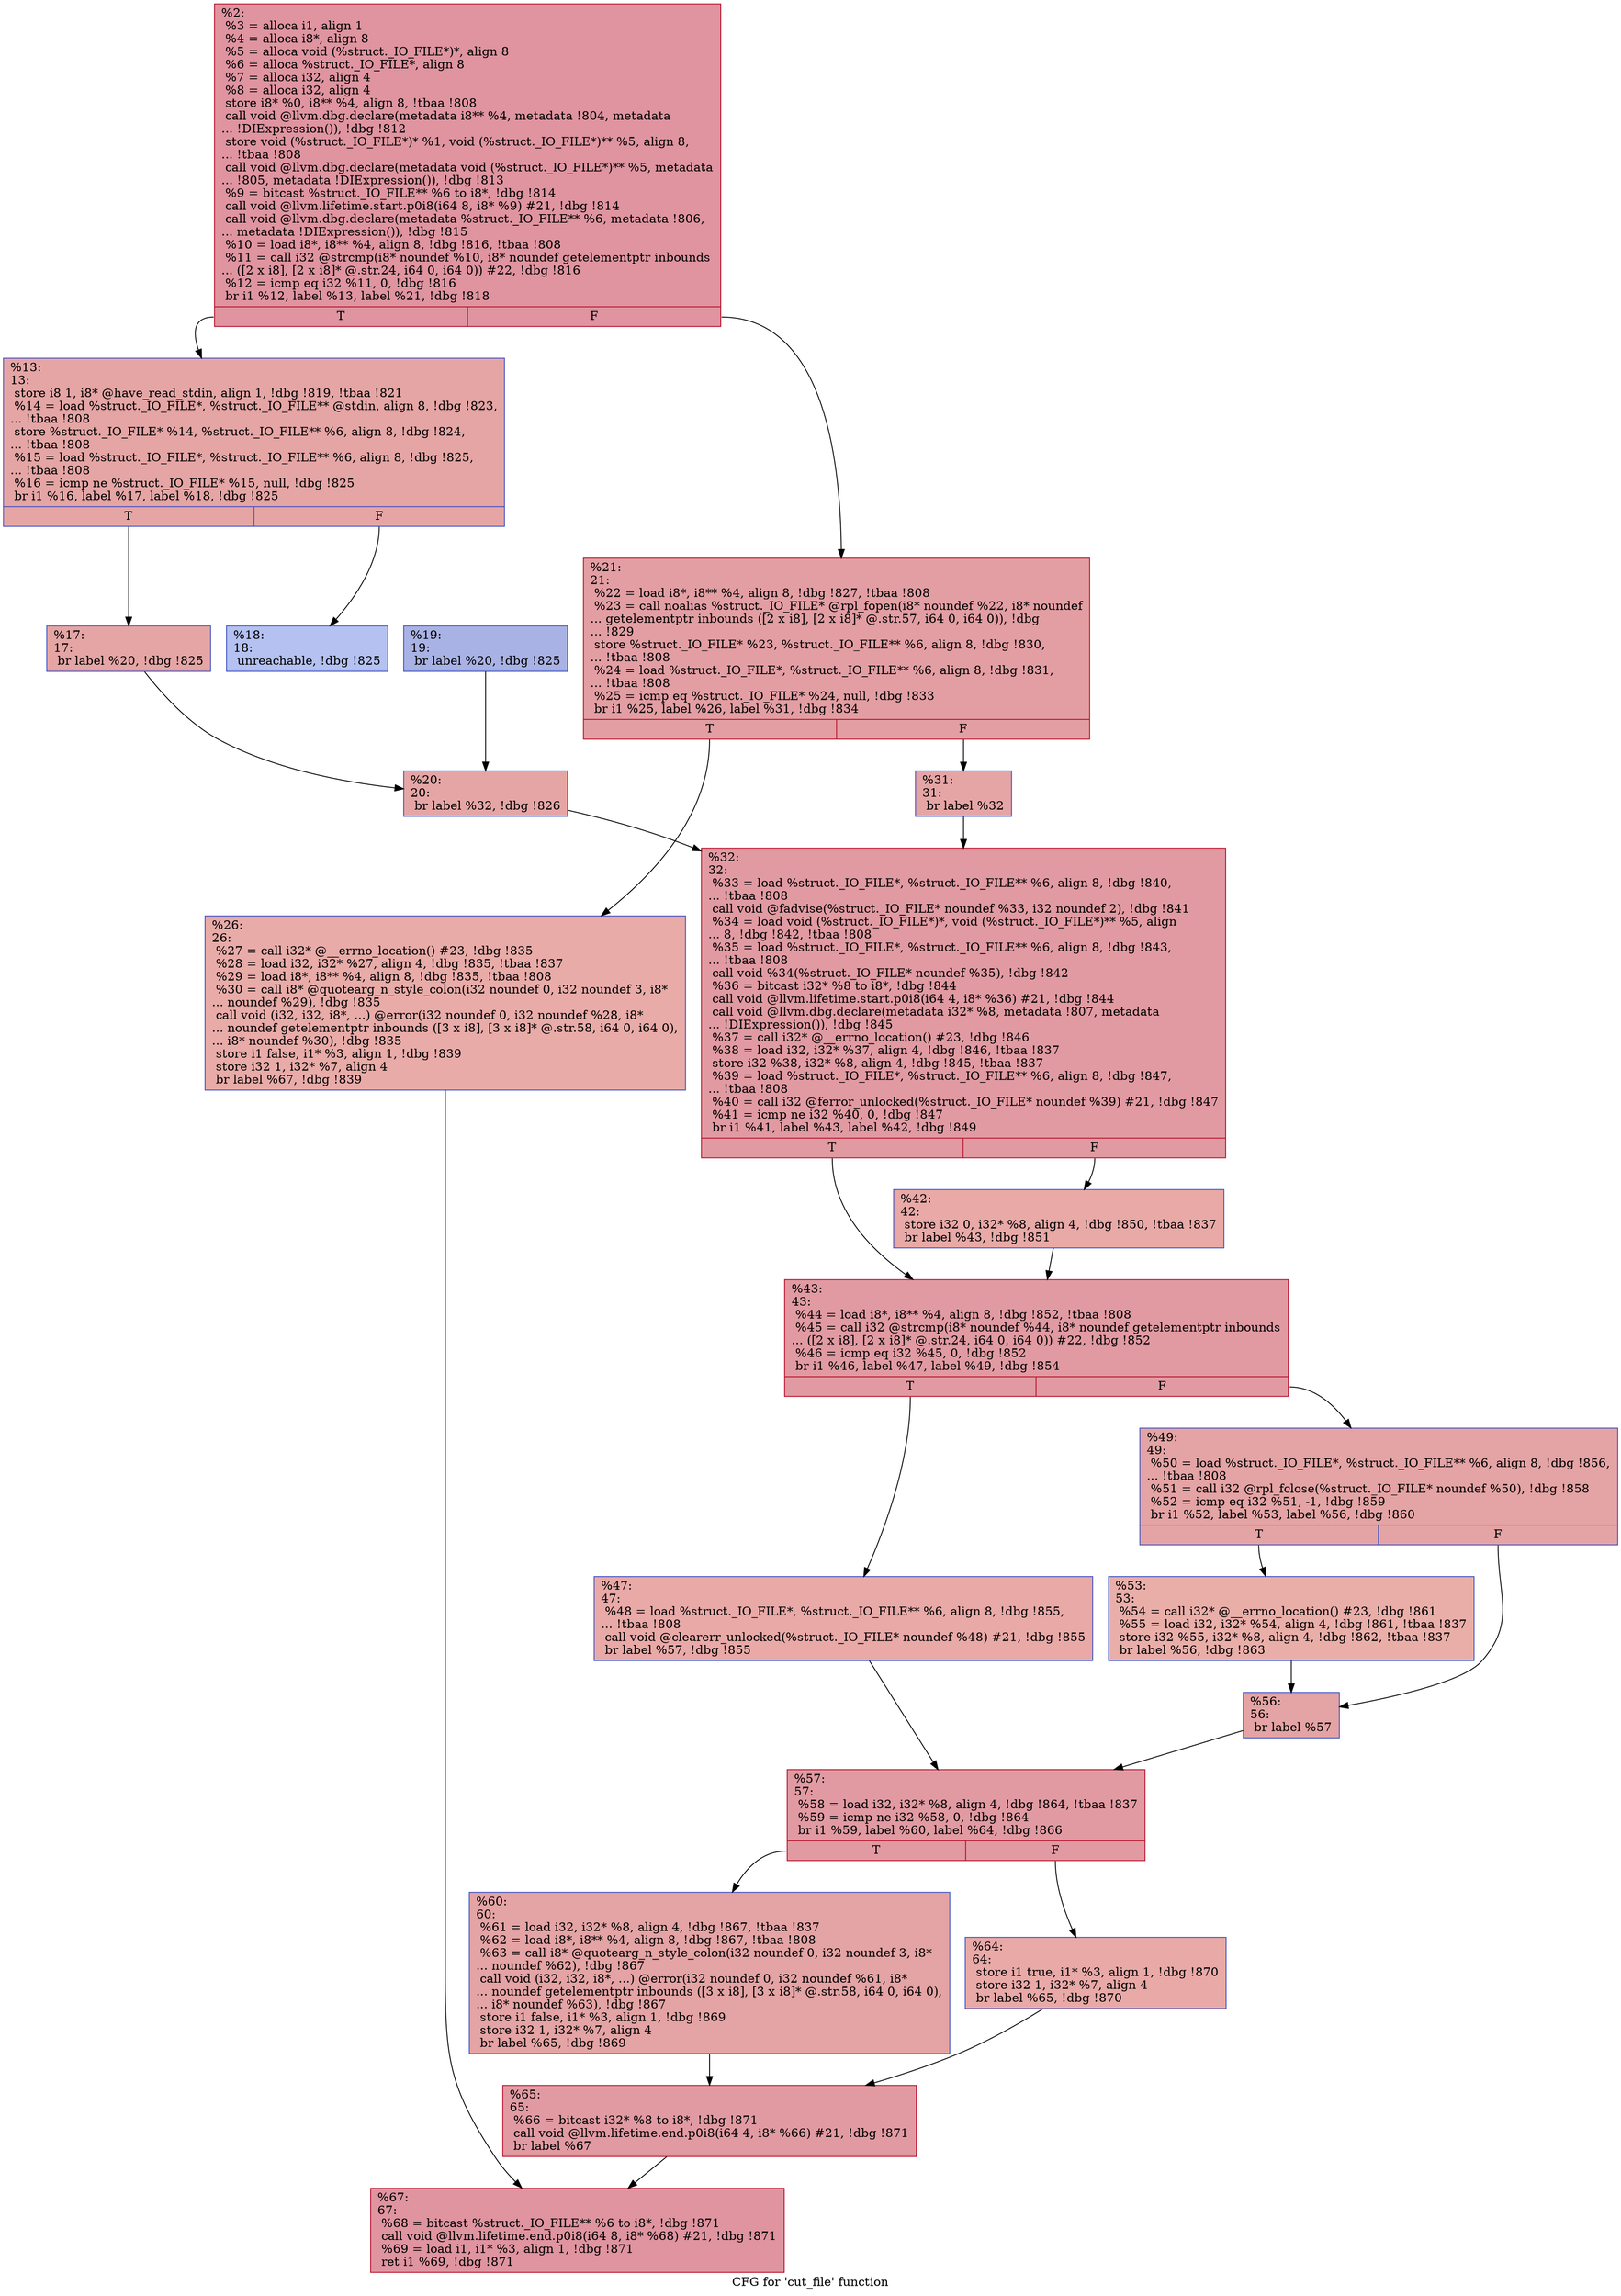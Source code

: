 digraph "CFG for 'cut_file' function" {
	label="CFG for 'cut_file' function";

	Node0x1090050 [shape=record,color="#b70d28ff", style=filled, fillcolor="#b70d2870",label="{%2:\l  %3 = alloca i1, align 1\l  %4 = alloca i8*, align 8\l  %5 = alloca void (%struct._IO_FILE*)*, align 8\l  %6 = alloca %struct._IO_FILE*, align 8\l  %7 = alloca i32, align 4\l  %8 = alloca i32, align 4\l  store i8* %0, i8** %4, align 8, !tbaa !808\l  call void @llvm.dbg.declare(metadata i8** %4, metadata !804, metadata\l... !DIExpression()), !dbg !812\l  store void (%struct._IO_FILE*)* %1, void (%struct._IO_FILE*)** %5, align 8,\l... !tbaa !808\l  call void @llvm.dbg.declare(metadata void (%struct._IO_FILE*)** %5, metadata\l... !805, metadata !DIExpression()), !dbg !813\l  %9 = bitcast %struct._IO_FILE** %6 to i8*, !dbg !814\l  call void @llvm.lifetime.start.p0i8(i64 8, i8* %9) #21, !dbg !814\l  call void @llvm.dbg.declare(metadata %struct._IO_FILE** %6, metadata !806,\l... metadata !DIExpression()), !dbg !815\l  %10 = load i8*, i8** %4, align 8, !dbg !816, !tbaa !808\l  %11 = call i32 @strcmp(i8* noundef %10, i8* noundef getelementptr inbounds\l... ([2 x i8], [2 x i8]* @.str.24, i64 0, i64 0)) #22, !dbg !816\l  %12 = icmp eq i32 %11, 0, !dbg !816\l  br i1 %12, label %13, label %21, !dbg !818\l|{<s0>T|<s1>F}}"];
	Node0x1090050:s0 -> Node0x10902d0;
	Node0x1090050:s1 -> Node0x1090460;
	Node0x10902d0 [shape=record,color="#3d50c3ff", style=filled, fillcolor="#c5333470",label="{%13:\l13:                                               \l  store i8 1, i8* @have_read_stdin, align 1, !dbg !819, !tbaa !821\l  %14 = load %struct._IO_FILE*, %struct._IO_FILE** @stdin, align 8, !dbg !823,\l... !tbaa !808\l  store %struct._IO_FILE* %14, %struct._IO_FILE** %6, align 8, !dbg !824,\l... !tbaa !808\l  %15 = load %struct._IO_FILE*, %struct._IO_FILE** %6, align 8, !dbg !825,\l... !tbaa !808\l  %16 = icmp ne %struct._IO_FILE* %15, null, !dbg !825\l  br i1 %16, label %17, label %18, !dbg !825\l|{<s0>T|<s1>F}}"];
	Node0x10902d0:s0 -> Node0x1090320;
	Node0x10902d0:s1 -> Node0x1090370;
	Node0x1090320 [shape=record,color="#3d50c3ff", style=filled, fillcolor="#c5333470",label="{%17:\l17:                                               \l  br label %20, !dbg !825\l}"];
	Node0x1090320 -> Node0x1090410;
	Node0x1090370 [shape=record,color="#3d50c3ff", style=filled, fillcolor="#5572df70",label="{%18:\l18:                                               \l  unreachable, !dbg !825\l}"];
	Node0x10903c0 [shape=record,color="#3d50c3ff", style=filled, fillcolor="#3d50c370",label="{%19:\l19:                                               \l  br label %20, !dbg !825\l}"];
	Node0x10903c0 -> Node0x1090410;
	Node0x1090410 [shape=record,color="#3d50c3ff", style=filled, fillcolor="#c5333470",label="{%20:\l20:                                               \l  br label %32, !dbg !826\l}"];
	Node0x1090410 -> Node0x1090550;
	Node0x1090460 [shape=record,color="#b70d28ff", style=filled, fillcolor="#be242e70",label="{%21:\l21:                                               \l  %22 = load i8*, i8** %4, align 8, !dbg !827, !tbaa !808\l  %23 = call noalias %struct._IO_FILE* @rpl_fopen(i8* noundef %22, i8* noundef\l... getelementptr inbounds ([2 x i8], [2 x i8]* @.str.57, i64 0, i64 0)), !dbg\l... !829\l  store %struct._IO_FILE* %23, %struct._IO_FILE** %6, align 8, !dbg !830,\l... !tbaa !808\l  %24 = load %struct._IO_FILE*, %struct._IO_FILE** %6, align 8, !dbg !831,\l... !tbaa !808\l  %25 = icmp eq %struct._IO_FILE* %24, null, !dbg !833\l  br i1 %25, label %26, label %31, !dbg !834\l|{<s0>T|<s1>F}}"];
	Node0x1090460:s0 -> Node0x10904b0;
	Node0x1090460:s1 -> Node0x1090500;
	Node0x10904b0 [shape=record,color="#3d50c3ff", style=filled, fillcolor="#cc403a70",label="{%26:\l26:                                               \l  %27 = call i32* @__errno_location() #23, !dbg !835\l  %28 = load i32, i32* %27, align 4, !dbg !835, !tbaa !837\l  %29 = load i8*, i8** %4, align 8, !dbg !835, !tbaa !808\l  %30 = call i8* @quotearg_n_style_colon(i32 noundef 0, i32 noundef 3, i8*\l... noundef %29), !dbg !835\l  call void (i32, i32, i8*, ...) @error(i32 noundef 0, i32 noundef %28, i8*\l... noundef getelementptr inbounds ([3 x i8], [3 x i8]* @.str.58, i64 0, i64 0),\l... i8* noundef %30), !dbg !835\l  store i1 false, i1* %3, align 1, !dbg !839\l  store i32 1, i32* %7, align 4\l  br label %67, !dbg !839\l}"];
	Node0x10904b0 -> Node0x10908c0;
	Node0x1090500 [shape=record,color="#3d50c3ff", style=filled, fillcolor="#c5333470",label="{%31:\l31:                                               \l  br label %32\l}"];
	Node0x1090500 -> Node0x1090550;
	Node0x1090550 [shape=record,color="#b70d28ff", style=filled, fillcolor="#bb1b2c70",label="{%32:\l32:                                               \l  %33 = load %struct._IO_FILE*, %struct._IO_FILE** %6, align 8, !dbg !840,\l... !tbaa !808\l  call void @fadvise(%struct._IO_FILE* noundef %33, i32 noundef 2), !dbg !841\l  %34 = load void (%struct._IO_FILE*)*, void (%struct._IO_FILE*)** %5, align\l... 8, !dbg !842, !tbaa !808\l  %35 = load %struct._IO_FILE*, %struct._IO_FILE** %6, align 8, !dbg !843,\l... !tbaa !808\l  call void %34(%struct._IO_FILE* noundef %35), !dbg !842\l  %36 = bitcast i32* %8 to i8*, !dbg !844\l  call void @llvm.lifetime.start.p0i8(i64 4, i8* %36) #21, !dbg !844\l  call void @llvm.dbg.declare(metadata i32* %8, metadata !807, metadata\l... !DIExpression()), !dbg !845\l  %37 = call i32* @__errno_location() #23, !dbg !846\l  %38 = load i32, i32* %37, align 4, !dbg !846, !tbaa !837\l  store i32 %38, i32* %8, align 4, !dbg !845, !tbaa !837\l  %39 = load %struct._IO_FILE*, %struct._IO_FILE** %6, align 8, !dbg !847,\l... !tbaa !808\l  %40 = call i32 @ferror_unlocked(%struct._IO_FILE* noundef %39) #21, !dbg !847\l  %41 = icmp ne i32 %40, 0, !dbg !847\l  br i1 %41, label %43, label %42, !dbg !849\l|{<s0>T|<s1>F}}"];
	Node0x1090550:s0 -> Node0x10905f0;
	Node0x1090550:s1 -> Node0x10905a0;
	Node0x10905a0 [shape=record,color="#3d50c3ff", style=filled, fillcolor="#ca3b3770",label="{%42:\l42:                                               \l  store i32 0, i32* %8, align 4, !dbg !850, !tbaa !837\l  br label %43, !dbg !851\l}"];
	Node0x10905a0 -> Node0x10905f0;
	Node0x10905f0 [shape=record,color="#b70d28ff", style=filled, fillcolor="#bb1b2c70",label="{%43:\l43:                                               \l  %44 = load i8*, i8** %4, align 8, !dbg !852, !tbaa !808\l  %45 = call i32 @strcmp(i8* noundef %44, i8* noundef getelementptr inbounds\l... ([2 x i8], [2 x i8]* @.str.24, i64 0, i64 0)) #22, !dbg !852\l  %46 = icmp eq i32 %45, 0, !dbg !852\l  br i1 %46, label %47, label %49, !dbg !854\l|{<s0>T|<s1>F}}"];
	Node0x10905f0:s0 -> Node0x1090640;
	Node0x10905f0:s1 -> Node0x1090690;
	Node0x1090640 [shape=record,color="#3d50c3ff", style=filled, fillcolor="#ca3b3770",label="{%47:\l47:                                               \l  %48 = load %struct._IO_FILE*, %struct._IO_FILE** %6, align 8, !dbg !855,\l... !tbaa !808\l  call void @clearerr_unlocked(%struct._IO_FILE* noundef %48) #21, !dbg !855\l  br label %57, !dbg !855\l}"];
	Node0x1090640 -> Node0x1090780;
	Node0x1090690 [shape=record,color="#3d50c3ff", style=filled, fillcolor="#c32e3170",label="{%49:\l49:                                               \l  %50 = load %struct._IO_FILE*, %struct._IO_FILE** %6, align 8, !dbg !856,\l... !tbaa !808\l  %51 = call i32 @rpl_fclose(%struct._IO_FILE* noundef %50), !dbg !858\l  %52 = icmp eq i32 %51, -1, !dbg !859\l  br i1 %52, label %53, label %56, !dbg !860\l|{<s0>T|<s1>F}}"];
	Node0x1090690:s0 -> Node0x10906e0;
	Node0x1090690:s1 -> Node0x1090730;
	Node0x10906e0 [shape=record,color="#3d50c3ff", style=filled, fillcolor="#d0473d70",label="{%53:\l53:                                               \l  %54 = call i32* @__errno_location() #23, !dbg !861\l  %55 = load i32, i32* %54, align 4, !dbg !861, !tbaa !837\l  store i32 %55, i32* %8, align 4, !dbg !862, !tbaa !837\l  br label %56, !dbg !863\l}"];
	Node0x10906e0 -> Node0x1090730;
	Node0x1090730 [shape=record,color="#3d50c3ff", style=filled, fillcolor="#c32e3170",label="{%56:\l56:                                               \l  br label %57\l}"];
	Node0x1090730 -> Node0x1090780;
	Node0x1090780 [shape=record,color="#b70d28ff", style=filled, fillcolor="#bb1b2c70",label="{%57:\l57:                                               \l  %58 = load i32, i32* %8, align 4, !dbg !864, !tbaa !837\l  %59 = icmp ne i32 %58, 0, !dbg !864\l  br i1 %59, label %60, label %64, !dbg !866\l|{<s0>T|<s1>F}}"];
	Node0x1090780:s0 -> Node0x10907d0;
	Node0x1090780:s1 -> Node0x1090820;
	Node0x10907d0 [shape=record,color="#3d50c3ff", style=filled, fillcolor="#c32e3170",label="{%60:\l60:                                               \l  %61 = load i32, i32* %8, align 4, !dbg !867, !tbaa !837\l  %62 = load i8*, i8** %4, align 8, !dbg !867, !tbaa !808\l  %63 = call i8* @quotearg_n_style_colon(i32 noundef 0, i32 noundef 3, i8*\l... noundef %62), !dbg !867\l  call void (i32, i32, i8*, ...) @error(i32 noundef 0, i32 noundef %61, i8*\l... noundef getelementptr inbounds ([3 x i8], [3 x i8]* @.str.58, i64 0, i64 0),\l... i8* noundef %63), !dbg !867\l  store i1 false, i1* %3, align 1, !dbg !869\l  store i32 1, i32* %7, align 4\l  br label %65, !dbg !869\l}"];
	Node0x10907d0 -> Node0x1090870;
	Node0x1090820 [shape=record,color="#3d50c3ff", style=filled, fillcolor="#ca3b3770",label="{%64:\l64:                                               \l  store i1 true, i1* %3, align 1, !dbg !870\l  store i32 1, i32* %7, align 4\l  br label %65, !dbg !870\l}"];
	Node0x1090820 -> Node0x1090870;
	Node0x1090870 [shape=record,color="#b70d28ff", style=filled, fillcolor="#bb1b2c70",label="{%65:\l65:                                               \l  %66 = bitcast i32* %8 to i8*, !dbg !871\l  call void @llvm.lifetime.end.p0i8(i64 4, i8* %66) #21, !dbg !871\l  br label %67\l}"];
	Node0x1090870 -> Node0x10908c0;
	Node0x10908c0 [shape=record,color="#b70d28ff", style=filled, fillcolor="#b70d2870",label="{%67:\l67:                                               \l  %68 = bitcast %struct._IO_FILE** %6 to i8*, !dbg !871\l  call void @llvm.lifetime.end.p0i8(i64 8, i8* %68) #21, !dbg !871\l  %69 = load i1, i1* %3, align 1, !dbg !871\l  ret i1 %69, !dbg !871\l}"];
}
